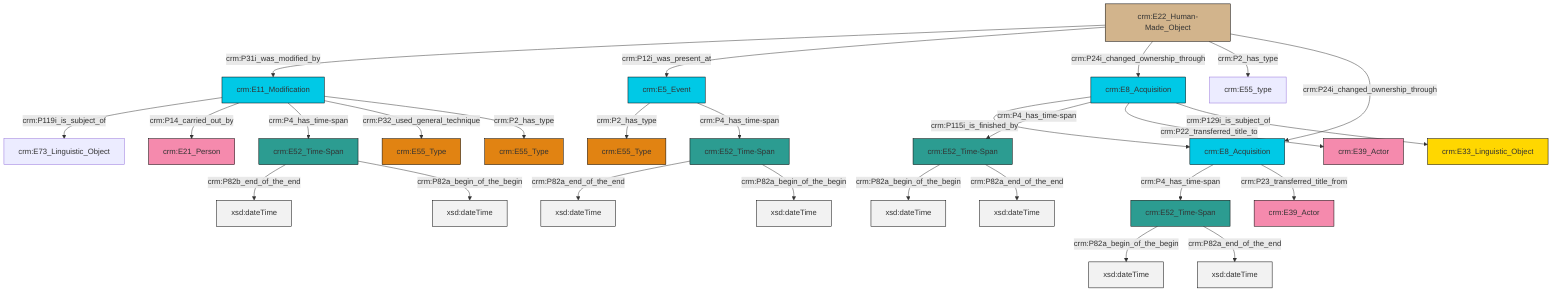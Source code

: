 graph TD
classDef Literal fill:#f2f2f2,stroke:#000000;
classDef CRM_Entity fill:#FFFFFF,stroke:#000000;
classDef Temporal_Entity fill:#00C9E6, stroke:#000000;
classDef Type fill:#E18312, stroke:#000000;
classDef Time-Span fill:#2C9C91, stroke:#000000;
classDef Appellation fill:#FFEB7F, stroke:#000000;
classDef Place fill:#008836, stroke:#000000;
classDef Persistent_Item fill:#B266B2, stroke:#000000;
classDef Conceptual_Object fill:#FFD700, stroke:#000000;
classDef Physical_Thing fill:#D2B48C, stroke:#000000;
classDef Actor fill:#f58aad, stroke:#000000;
classDef PC_Classes fill:#4ce600, stroke:#000000;
classDef Multi fill:#cccccc,stroke:#000000;

0["crm:E11_Modification"]:::Temporal_Entity -->|crm:P119i_is_subject_of| 1["crm:E73_Linguistic_Object"]:::Default
6["crm:E52_Time-Span"]:::Time-Span -->|crm:P82a_begin_of_the_begin| 7[xsd:dateTime]:::Literal
10["crm:E8_Acquisition"]:::Temporal_Entity -->|crm:P4_has_time-span| 8["crm:E52_Time-Span"]:::Time-Span
4["crm:E52_Time-Span"]:::Time-Span -->|crm:P82b_end_of_the_end| 13[xsd:dateTime]:::Literal
0["crm:E11_Modification"]:::Temporal_Entity -->|crm:P14_carried_out_by| 11["crm:E21_Person"]:::Actor
14["crm:E52_Time-Span"]:::Time-Span -->|crm:P82a_end_of_the_end| 15[xsd:dateTime]:::Literal
17["crm:E22_Human-Made_Object"]:::Physical_Thing -->|crm:P31i_was_modified_by| 0["crm:E11_Modification"]:::Temporal_Entity
2["crm:E8_Acquisition"]:::Temporal_Entity -->|crm:P115i_is_finished_by| 10["crm:E8_Acquisition"]:::Temporal_Entity
0["crm:E11_Modification"]:::Temporal_Entity -->|crm:P4_has_time-span| 4["crm:E52_Time-Span"]:::Time-Span
10["crm:E8_Acquisition"]:::Temporal_Entity -->|crm:P23_transferred_title_from| 19["crm:E39_Actor"]:::Actor
22["crm:E5_Event"]:::Temporal_Entity -->|crm:P2_has_type| 23["crm:E55_Type"]:::Type
2["crm:E8_Acquisition"]:::Temporal_Entity -->|crm:P4_has_time-span| 6["crm:E52_Time-Span"]:::Time-Span
14["crm:E52_Time-Span"]:::Time-Span -->|crm:P82a_begin_of_the_begin| 27[xsd:dateTime]:::Literal
17["crm:E22_Human-Made_Object"]:::Physical_Thing -->|crm:P12i_was_present_at| 22["crm:E5_Event"]:::Temporal_Entity
8["crm:E52_Time-Span"]:::Time-Span -->|crm:P82a_begin_of_the_begin| 36[xsd:dateTime]:::Literal
17["crm:E22_Human-Made_Object"]:::Physical_Thing -->|crm:P24i_changed_ownership_through| 2["crm:E8_Acquisition"]:::Temporal_Entity
4["crm:E52_Time-Span"]:::Time-Span -->|crm:P82a_begin_of_the_begin| 39[xsd:dateTime]:::Literal
0["crm:E11_Modification"]:::Temporal_Entity -->|crm:P32_used_general_technique| 33["crm:E55_Type"]:::Type
2["crm:E8_Acquisition"]:::Temporal_Entity -->|crm:P22_transferred_title_to| 20["crm:E39_Actor"]:::Actor
6["crm:E52_Time-Span"]:::Time-Span -->|crm:P82a_end_of_the_end| 41[xsd:dateTime]:::Literal
0["crm:E11_Modification"]:::Temporal_Entity -->|crm:P2_has_type| 31["crm:E55_Type"]:::Type
2["crm:E8_Acquisition"]:::Temporal_Entity -->|crm:P129i_is_subject_of| 37["crm:E33_Linguistic_Object"]:::Conceptual_Object
8["crm:E52_Time-Span"]:::Time-Span -->|crm:P82a_end_of_the_end| 43[xsd:dateTime]:::Literal
17["crm:E22_Human-Made_Object"]:::Physical_Thing -->|crm:P2_has_type| 28["crm:E55_type"]:::Default
22["crm:E5_Event"]:::Temporal_Entity -->|crm:P4_has_time-span| 14["crm:E52_Time-Span"]:::Time-Span
17["crm:E22_Human-Made_Object"]:::Physical_Thing -->|crm:P24i_changed_ownership_through| 10["crm:E8_Acquisition"]:::Temporal_Entity
